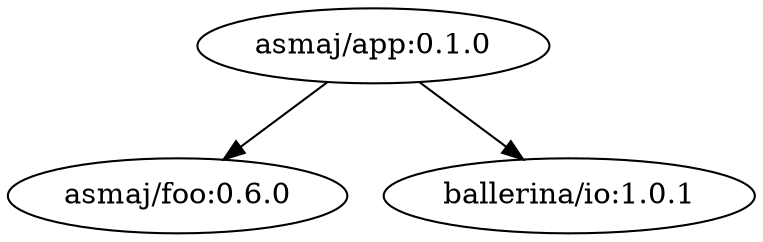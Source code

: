 digraph "example1" {
    "asmaj/app:0.1.0" -> "asmaj/foo:0.6.0"
    "asmaj/app:0.1.0" -> "ballerina/io:1.0.1"

    // Errors
    "asmaj/foo:0.6.0" [error = true]
}
